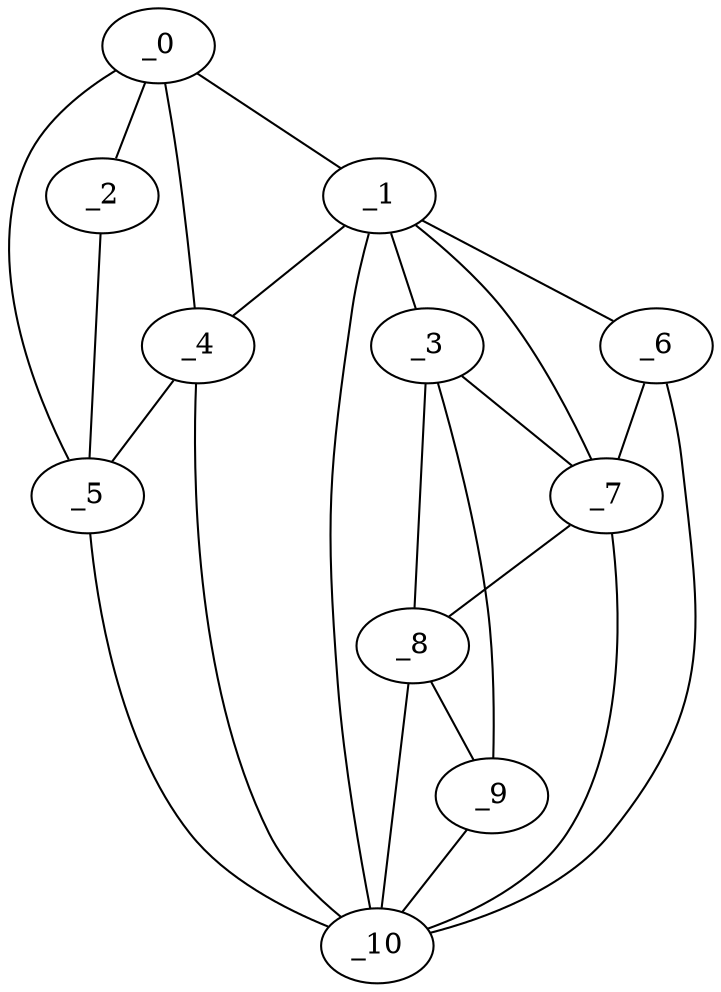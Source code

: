 graph "obj33__270.gxl" {
	_0	 [x=54,
		y=35];
	_1	 [x=56,
		y=55];
	_0 -- _1	 [valence=1];
	_2	 [x=64,
		y=2];
	_0 -- _2	 [valence=1];
	_4	 [x=74,
		y=52];
	_0 -- _4	 [valence=2];
	_5	 [x=75,
		y=34];
	_0 -- _5	 [valence=1];
	_3	 [x=68,
		y=124];
	_1 -- _3	 [valence=1];
	_1 -- _4	 [valence=2];
	_6	 [x=75,
		y=83];
	_1 -- _6	 [valence=1];
	_7	 [x=76,
		y=96];
	_1 -- _7	 [valence=2];
	_10	 [x=79,
		y=77];
	_1 -- _10	 [valence=2];
	_2 -- _5	 [valence=1];
	_3 -- _7	 [valence=1];
	_8	 [x=76,
		y=102];
	_3 -- _8	 [valence=2];
	_9	 [x=76,
		y=119];
	_3 -- _9	 [valence=1];
	_4 -- _5	 [valence=2];
	_4 -- _10	 [valence=2];
	_5 -- _10	 [valence=1];
	_6 -- _7	 [valence=2];
	_6 -- _10	 [valence=2];
	_7 -- _8	 [valence=2];
	_7 -- _10	 [valence=2];
	_8 -- _9	 [valence=2];
	_8 -- _10	 [valence=2];
	_9 -- _10	 [valence=1];
}
